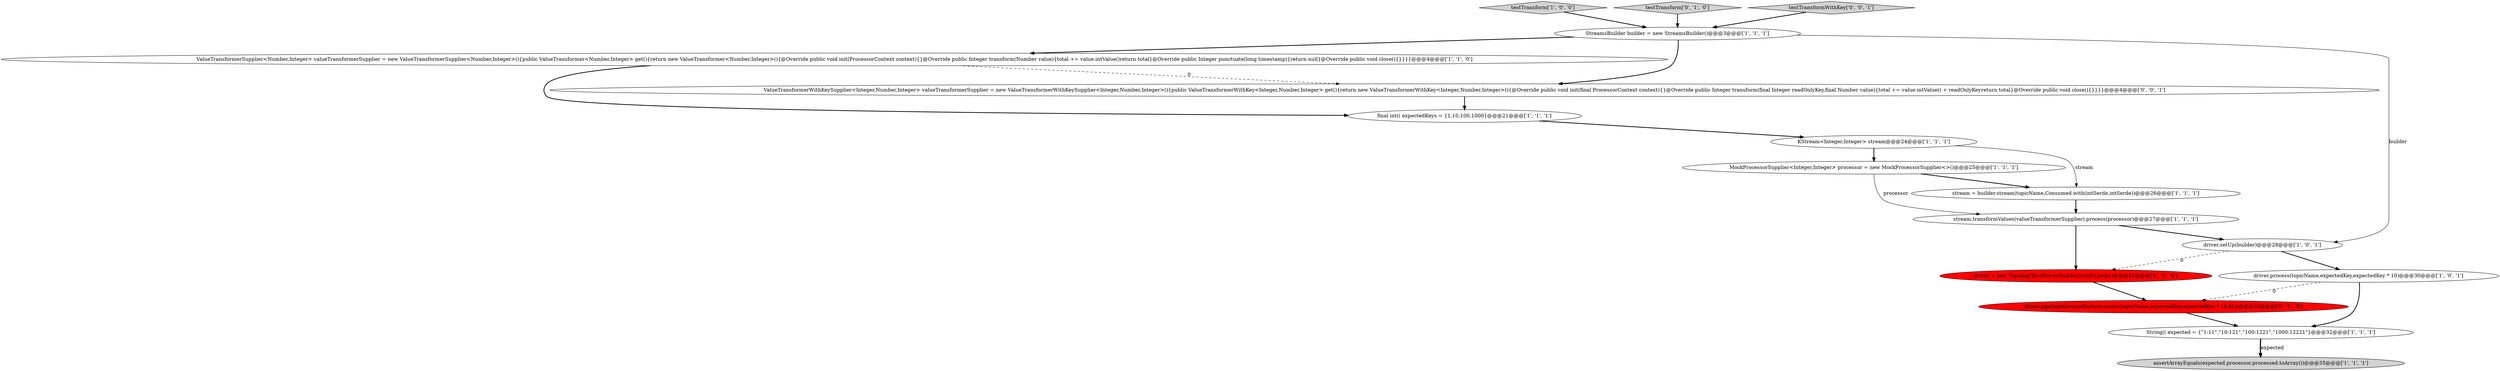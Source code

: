 digraph {
0 [style = filled, label = "ValueTransformerSupplier<Number,Integer> valueTransformerSupplier = new ValueTransformerSupplier<Number,Integer>(){public ValueTransformer<Number,Integer> get(){return new ValueTransformer<Number,Integer>(){@Override public void init(ProcessorContext context){}@Override public Integer transform(Number value){total += value.intValue()return total}@Override public Integer punctuate(long timestamp){return null}@Override public void close(){}}}}@@@4@@@['1', '1', '0']", fillcolor = white, shape = ellipse image = "AAA0AAABBB1BBB"];
8 [style = filled, label = "final int(( expectedKeys = {1,10,100,1000}@@@21@@@['1', '1', '1']", fillcolor = white, shape = ellipse image = "AAA0AAABBB1BBB"];
11 [style = filled, label = "testTransform['1', '0', '0']", fillcolor = lightgray, shape = diamond image = "AAA0AAABBB1BBB"];
13 [style = filled, label = "testTransform['0', '1', '0']", fillcolor = lightgray, shape = diamond image = "AAA0AAABBB2BBB"];
6 [style = filled, label = "stream = builder.stream(topicName,Consumed.with(intSerde,intSerde))@@@26@@@['1', '1', '1']", fillcolor = white, shape = ellipse image = "AAA0AAABBB1BBB"];
10 [style = filled, label = "stream.transformValues(valueTransformerSupplier).process(processor)@@@27@@@['1', '1', '1']", fillcolor = white, shape = ellipse image = "AAA0AAABBB1BBB"];
9 [style = filled, label = "KStream<Integer,Integer> stream@@@24@@@['1', '1', '1']", fillcolor = white, shape = ellipse image = "AAA0AAABBB1BBB"];
2 [style = filled, label = "StreamsBuilder builder = new StreamsBuilder()@@@3@@@['1', '1', '1']", fillcolor = white, shape = ellipse image = "AAA0AAABBB1BBB"];
14 [style = filled, label = "driver.pipeInput(recordFactory.create(topicName,expectedKey,expectedKey * 10,0L))@@@33@@@['0', '1', '0']", fillcolor = red, shape = ellipse image = "AAA1AAABBB2BBB"];
15 [style = filled, label = "ValueTransformerWithKeySupplier<Integer,Number,Integer> valueTransformerSupplier = new ValueTransformerWithKeySupplier<Integer,Number,Integer>(){public ValueTransformerWithKey<Integer,Number,Integer> get(){return new ValueTransformerWithKey<Integer,Number,Integer>(){@Override public void init(final ProcessorContext context){}@Override public Integer transform(final Integer readOnlyKey,final Number value){total += value.intValue() + readOnlyKeyreturn total}@Override public void close(){}}}}@@@4@@@['0', '0', '1']", fillcolor = white, shape = ellipse image = "AAA0AAABBB3BBB"];
4 [style = filled, label = "driver.process(topicName,expectedKey,expectedKey * 10)@@@30@@@['1', '0', '1']", fillcolor = white, shape = ellipse image = "AAA0AAABBB1BBB"];
1 [style = filled, label = "String(( expected = {\"1:11\",\"10:121\",\"100:1221\",\"1000:12221\"}@@@32@@@['1', '1', '1']", fillcolor = white, shape = ellipse image = "AAA0AAABBB1BBB"];
3 [style = filled, label = "assertArrayEquals(expected,processor.processed.toArray())@@@35@@@['1', '1', '1']", fillcolor = lightgray, shape = ellipse image = "AAA0AAABBB1BBB"];
5 [style = filled, label = "MockProcessorSupplier<Integer,Integer> processor = new MockProcessorSupplier<>()@@@25@@@['1', '1', '1']", fillcolor = white, shape = ellipse image = "AAA0AAABBB1BBB"];
7 [style = filled, label = "driver.setUp(builder)@@@28@@@['1', '0', '1']", fillcolor = white, shape = ellipse image = "AAA0AAABBB1BBB"];
12 [style = filled, label = "driver = new TopologyTestDriver(builder.build(),props)@@@31@@@['0', '1', '0']", fillcolor = red, shape = ellipse image = "AAA1AAABBB2BBB"];
16 [style = filled, label = "testTransformWithKey['0', '0', '1']", fillcolor = lightgray, shape = diamond image = "AAA0AAABBB3BBB"];
1->3 [style = bold, label=""];
0->15 [style = dashed, label="0"];
7->4 [style = bold, label=""];
16->2 [style = bold, label=""];
10->7 [style = bold, label=""];
11->2 [style = bold, label=""];
14->1 [style = bold, label=""];
1->3 [style = solid, label="expected"];
2->7 [style = solid, label="builder"];
2->0 [style = bold, label=""];
5->6 [style = bold, label=""];
10->12 [style = bold, label=""];
6->10 [style = bold, label=""];
2->15 [style = bold, label=""];
12->14 [style = bold, label=""];
5->10 [style = solid, label="processor"];
0->8 [style = bold, label=""];
8->9 [style = bold, label=""];
9->5 [style = bold, label=""];
7->12 [style = dashed, label="0"];
9->6 [style = solid, label="stream"];
4->1 [style = bold, label=""];
4->14 [style = dashed, label="0"];
15->8 [style = bold, label=""];
13->2 [style = bold, label=""];
}

